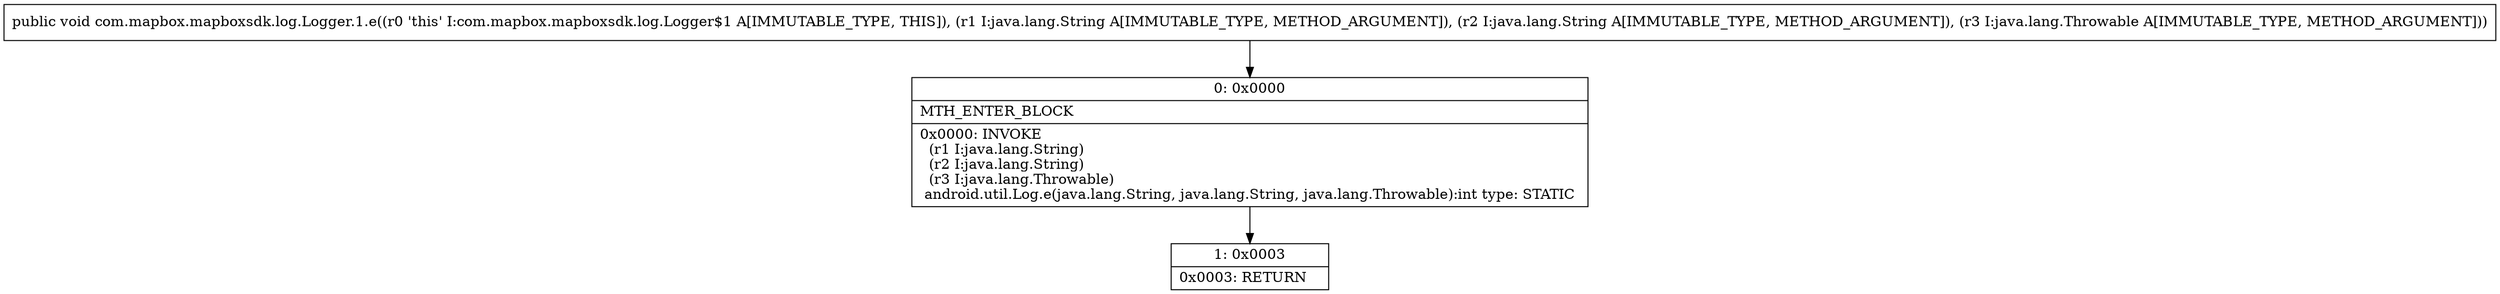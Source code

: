 digraph "CFG forcom.mapbox.mapboxsdk.log.Logger.1.e(Ljava\/lang\/String;Ljava\/lang\/String;Ljava\/lang\/Throwable;)V" {
Node_0 [shape=record,label="{0\:\ 0x0000|MTH_ENTER_BLOCK\l|0x0000: INVOKE  \l  (r1 I:java.lang.String)\l  (r2 I:java.lang.String)\l  (r3 I:java.lang.Throwable)\l android.util.Log.e(java.lang.String, java.lang.String, java.lang.Throwable):int type: STATIC \l}"];
Node_1 [shape=record,label="{1\:\ 0x0003|0x0003: RETURN   \l}"];
MethodNode[shape=record,label="{public void com.mapbox.mapboxsdk.log.Logger.1.e((r0 'this' I:com.mapbox.mapboxsdk.log.Logger$1 A[IMMUTABLE_TYPE, THIS]), (r1 I:java.lang.String A[IMMUTABLE_TYPE, METHOD_ARGUMENT]), (r2 I:java.lang.String A[IMMUTABLE_TYPE, METHOD_ARGUMENT]), (r3 I:java.lang.Throwable A[IMMUTABLE_TYPE, METHOD_ARGUMENT])) }"];
MethodNode -> Node_0;
Node_0 -> Node_1;
}

